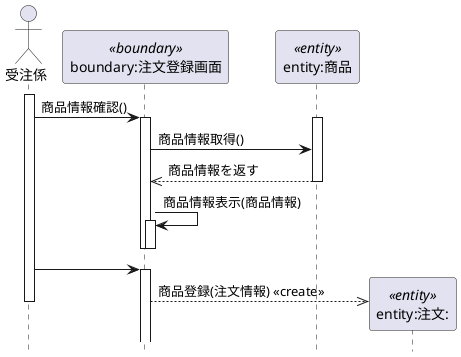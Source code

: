 @startuml order
hide footbox
actor "受注係" as user
participant "boundary:注文登録画面" as boundary <<boundary>>
participant "entity:商品" as entity1 <<entity>>
participant "entity:注文:" as entity2 <<entity>>

activate user
user -> boundary:商品情報確認()
activate boundary
activate entity1
boundary -> entity1:商品情報取得()
entity1 -->> boundary:商品情報を返す
deactivate entity1
boundary -> boundary:商品情報表示(商品情報)
activate boundary
deactivate boundary
deactivate boundary
user -> boundary:
activate boundary
create entity2
boundary -->> entity2:商品登録(注文情報) <<create>>
deactivate user
@enduml